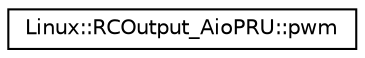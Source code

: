 digraph "Graphical Class Hierarchy"
{
 // INTERACTIVE_SVG=YES
  edge [fontname="Helvetica",fontsize="10",labelfontname="Helvetica",labelfontsize="10"];
  node [fontname="Helvetica",fontsize="10",shape=record];
  rankdir="LR";
  Node1 [label="Linux::RCOutput_AioPRU::pwm",height=0.2,width=0.4,color="black", fillcolor="white", style="filled",URL="$structLinux_1_1RCOutput__AioPRU_1_1pwm.html"];
}
